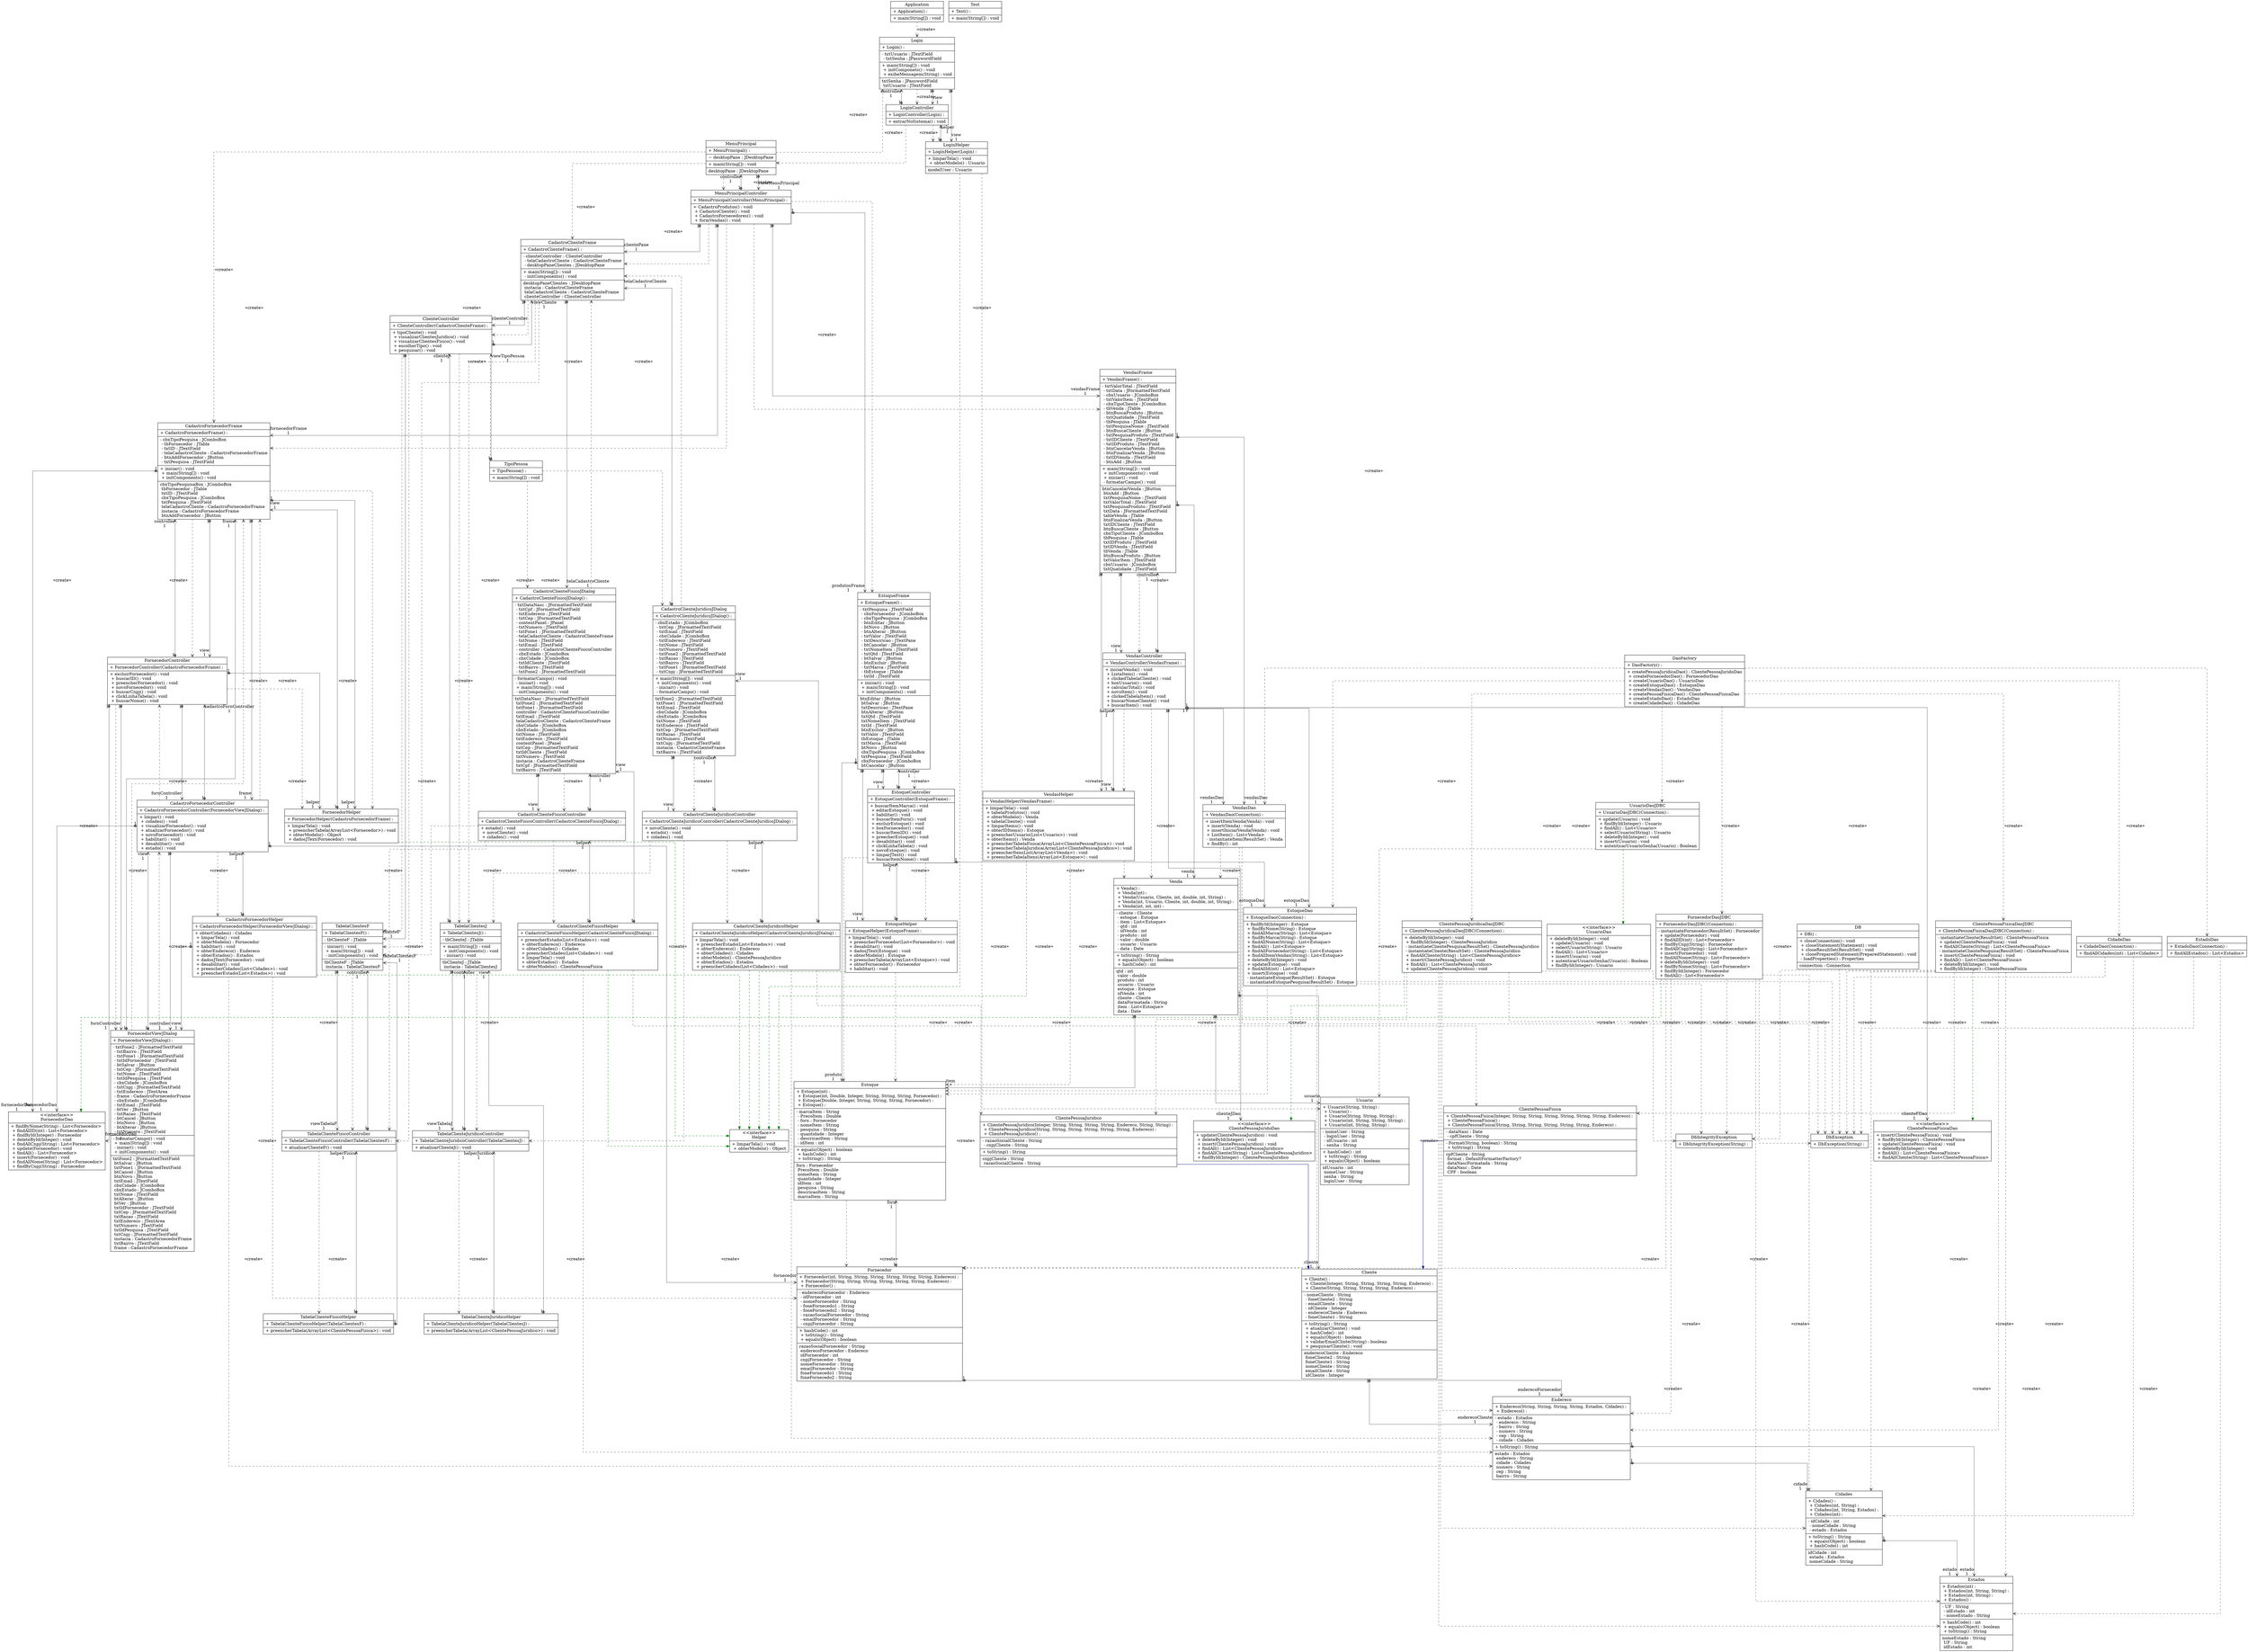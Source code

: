 digraph "src" {

splines  = ortho;
fontname = "Inconsolata";

node [colorscheme = ylgnbu4];
edge [colorscheme = dark28, dir = both];

Application                       [shape = record, label = "{ Application | + Application() : \l|+ main(String[]) : void\l }"];
CadastroClienteFisicoController   [shape = record, label = "{ CadastroClienteFisicoController | + CadastroClienteFisicoController(CadastroClienteFisicoJDialog) : \l|+ estado() : void\l + novoCliente() : void\l + cidades() : void\l }"];
CadastroClienteFisicoHelper       [shape = record, label = "{ CadastroClienteFisicoHelper | + CadastroClienteFisicoHelper(CadastroClienteFisicoJDialog) : \l|+ preencherEstado(List\<Estados\>) : void\l + obterEndereco() : Endereco\l + obterCidades() : Cidades\l + preencherCidades(List\<Cidades\>) : void\l + limparTela() : void\l + obterEstados() : Estados\l + obterModelo() : ClientePessoaFisica\l }"];
CadastroClienteFisicoJDialog      [shape = record, label = "{ CadastroClienteFisicoJDialog | + CadastroClienteFisicoJDialog() : \l|- txtDataNasc : JFormattedTextField\l - txtCpf : JFormattedTextField\l - txtEndereco : JTextField\l - txtCep : JFormattedTextField\l - contentPanel : JPanel\l - txtNumero : JTextField\l - txtFone1 : JFormattedTextField\l - telaCadastroCliente : CadastroClienteFrame\l - txtNome : JTextField\l - txtEmail : JTextField\l - controller : CadastroClienteFisicoController\l - cbxEstado : JComboBox\l - cbxCidade : JComboBox\l - txtIdCliente : JTextField\l - txtBairro : JTextField\l - txtFone2 : JFormattedTextField\l|- formatarCampo() : void\l - iniciar() : void\l + main(String[]) : void\l - initComponents() : void\l| txtDataNasc : JFormattedTextField\l  txtFone2 : JFormattedTextField\l  txtFone1 : JFormattedTextField\l  controller : CadastroClienteFisicoController\l  txtEmail : JTextField\l  telaCadastroCliente : CadastroClienteFrame\l  cbxCidade : JComboBox\l  cbxEstado : JComboBox\l  txtNome : JTextField\l  txtEndereco : JTextField\l  contentPanel : JPanel\l  txtCep : JFormattedTextField\l  txtIdCliente : JTextField\l  txtNumero : JTextField\l  instacia : CadastroClienteFrame\l  txtCpf : JFormattedTextField\l  txtBairro : JTextField\l }"];
CadastroClienteFrame              [shape = record, label = "{ CadastroClienteFrame | + CadastroClienteFrame() : \l|- clienteController : ClienteController\l - telaCadastroCliente : CadastroClienteFrame\l - desktopPaneClientes : JDesktopPane\l|+ main(String[]) : void\l - initComponents() : void\l| desktopPaneClientes : JDesktopPane\l  instacia : CadastroClienteFrame\l  telaCadastroCliente : CadastroClienteFrame\l  clienteController : ClienteController\l }"];
CadastroClienteJuridicoController [shape = record, label = "{ CadastroClienteJuridicoController | + CadastroClienteJuridicoController(CadastroClienteJuridicoJDialog) : \l|+ novoCliente() : void\l + estado() : void\l + cidades() : void\l }"];
CadastroClienteJuridicoHelper     [shape = record, label = "{ CadastroClienteJuridicoHelper | + CadastroClienteJuridicoHelper(CadastroClienteJuridicoJDialog) : \l|+ limparTela() : void\l + preencherEstado(List\<Estados\>) : void\l + obterEndereco() : Endereco\l + obterCidades() : Cidades\l + obterModelo() : ClientePessoaJuridico\l + obterEstados() : Estados\l + preencherCidades(List\<Cidades\>) : void\l }"];
CadastroClienteJuridicoJDialog    [shape = record, label = "{ CadastroClienteJuridicoJDialog | + CadastroClienteJuridicoJDialog() : \l|- cbxEstado : JComboBox\l - txtCep : JFormattedTextField\l - txtEmail : JTextField\l - cbxCidade : JComboBox\l - txtEndereco : JTextField\l - txtNome : JTextField\l - txtNumero : JTextField\l - txtFone2 : JFormattedTextField\l - txtRazao : JTextField\l - txtBairro : JTextField\l - txtFone1 : JFormattedTextField\l - txtCnpj : JFormattedTextField\l|+ main(String[]) : void\l + initComponents() : void\l - iniciar() : void\l - formatarCampo() : void\l| txtFone2 : JFormattedTextField\l  txtFone1 : JFormattedTextField\l  txtEmail : JTextField\l  cbxCidade : JComboBox\l  cbxEstado : JComboBox\l  txtNome : JTextField\l  txtEndereco : JTextField\l  txtCep : JFormattedTextField\l  txtRazao : JTextField\l  txtNumero : JTextField\l  txtCnpj : JFormattedTextField\l  instacia : CadastroClienteFrame\l  txtBairro : JTextField\l }"];
CadastroFornecedorController      [shape = record, label = "{ CadastroFornecedorController | + CadastroFornecedorController(FornecedorViewJDialog) : \l|+ limpar() : void\l + cidades() : void\l + visualizarFornecedor() : void\l + atualizarFornecedor() : void\l + novoFornecedor() : void\l + habilitar() : void\l + desabilitar() : void\l + estado() : void\l }"];
CadastroFornecedorFrame           [shape = record, label = "{ CadastroFornecedorFrame | + CadastroFornecedorFrame() : \l|- cbxTipoPesquisa : JComboBox\l - tbFornecedor : JTable\l - txtID : JTextField\l - telaCadastroCliente : CadastroFornecedorFrame\l - btnAddFornecedor : JButton\l - txtPesquisa : JTextField\l|+ iniciar() : void\l + main(String[]) : void\l + initComponents() : void\l| cbxTipoPesquisaBox : JComboBox\l  tbFornecedor : JTable\l  txtID : JTextField\l  cbxTipoPesquisa : JComboBox\l  txtPesquisa : JTextField\l  telaCadastroCliente : CadastroFornecedorFrame\l  instacia : CadastroFornecedorFrame\l  btnAddFornecedor : JButton\l }"];
CadastroFornecedorHelper          [shape = record, label = "{ CadastroFornecedorHelper | + CadastroFornecedorHelper(FornecedorViewJDialog) : \l|+ obterCidades() : Cidades\l + limparTela() : void\l + obterModelo() : Fornecedor\l + habilitar() : void\l + obterEndereco() : Endereco\l + obterEstados() : Estados\l + dadosJText(Fornecedor) : void\l + desabilitar() : void\l + preencherCidades(List\<Cidades\>) : void\l + preencherEstado(List\<Estados\>) : void\l }"];
CidadeDao                         [shape = record, label = "{ CidadeDao | + CidadeDao(Connection) : \l|+ findAllCidades(int) : List\<Cidades\>\l }"];
Cidades                           [shape = record, label = "{ Cidades | + Cidades() : \l + Cidades(int, String) : \l + Cidades(int, String, Estados) : \l + Cidades(int) : \l|- idCidade : int\l - nomeCidade : String\l - estado : Estados\l|+ toString() : String\l + equals(Object) : boolean\l + hashCode() : int\l| idCidade : int\l  estado : Estados\l  nomeCidade : String\l }"];
Cliente                           [shape = record, label = "{ Cliente | + Cliente() : \l + Cliente(Integer, String, String, String, String, Endereco) : \l + Cliente(String, String, String, String, Endereco) : \l|- nomeCliente : String\l - foneCliente2 : String\l - emailCliente : String\l - idCliente : Integer\l - enderecoCliente : Endereco\l - foneCliente1 : String\l|+ toString() : String\l + atualizarCliente() : void\l + hashCode() : int\l + equals(Object) : boolean\l + validarEmailClinte(String) : boolean\l + pesquisarCliente() : void\l| enderecoCliente : Endereco\l  foneCliente2 : String\l  foneCliente1 : String\l  nomeCliente : String\l  emailCliente : String\l  idCliente : Integer\l }"];
ClienteController                 [shape = record, label = "{ ClienteController | + ClienteController(CadastroClienteFrame) : \l|+ tipoCliente() : void\l + visualizarClientesJuridico() : void\l + visualizarClientesFisico() : void\l + escolherTipo() : void\l + pesquisar() : void\l }"];
ClientePessoaFisica               [shape = record, label = "{ ClientePessoaFisica | + ClientePessoaFisica(Integer, String, String, String, String, String, String, Endereco) : \l + ClientePessoaFisica() : \l + ClientePessoaFisica(String, String, String, String, String, String, Endereco) : \l|- dataNasc : Date\l - cpfCliente : String\l|- Format(String, boolean) : String\l + toString() : String\l| cpfCliente : String\l  format : DefaultFormatterFactory?\l  dataNascFormatada : String\l  dataNasc : Date\l  CPF : boolean\l }"];
ClientePessoaFisicaDao            [shape = record, label = "{ \<\<interface\>\>\nClientePessoaFisicaDao | + insert(ClientePessoaFisica) : void\l + findById(Integer) : ClientePessoaFisica\l + update(ClientePessoaFisica) : void\l + deleteById(Integer) : void\l + findAll() : List\<ClientePessoaFisica\>\l + findAllCliente(String) : List\<ClientePessoaFisica\>\l }"];
ClientePessoaFisicaDaoJDBC        [shape = record, label = "{ ClientePessoaFisicaDaoJDBC | + ClientePessoaFisicaDaoJDBC(Connection) : \l|- instantiateCliente(ResultSet) : ClientePessoaFisica\l + update(ClientePessoaFisica) : void\l + findAllCliente(String) : List\<ClientePessoaFisica\>\l - instantiateClientePesquisa(ResultSet) : ClientePessoaFisica\l + insert(ClientePessoaFisica) : void\l + findAll() : List\<ClientePessoaFisica\>\l + deleteById(Integer) : void\l + findById(Integer) : ClientePessoaFisica\l }"];
ClientePessoaJuridicaDaoJDBC      [shape = record, label = "{ ClientePessoaJuridicaDaoJDBC | + ClientePessoaJuridicaDaoJDBC(Connection) : \l|+ deleteById(Integer) : void\l + findById(Integer) : ClientePessoaJuridico\l - instantiateClientePesquisa(ResultSet) : ClientePessoaJuridico\l - instantiateCliente(ResultSet) : ClientePessoaJuridico\l + findAllCliente(String) : List\<ClientePessoaJuridico\>\l + insert(ClientePessoaJuridico) : void\l + findAll() : List\<ClientePessoaJuridico\>\l + update(ClientePessoaJuridico) : void\l }"];
ClientePessoaJuridico             [shape = record, label = "{ ClientePessoaJuridico | + ClientePessoaJuridico(Integer, String, String, String, String, Endereco, String, String) : \l + ClientePessoaJuridico(String, String, String, String, String, String, Endereco) : \l + ClientePessoaJuridico() : \l|- razaoSocialCliente : String\l - cnpjCliente : String\l|+ toString() : String\l| cnpjCliente : String\l  razaoSocialCliente : String\l }"];
ClientePessoaJuridoDao            [shape = record, label = "{ \<\<interface\>\>\nClientePessoaJuridoDao | + update(ClientePessoaJuridico) : void\l + deleteById(Integer) : void\l + insert(ClientePessoaJuridico) : void\l + findAll() : List\<ClientePessoaJuridico\>\l + findAllCliente(String) : List\<ClientePessoaJuridico\>\l + findById(Integer) : ClientePessoaJuridico\l }"];
DB                                [shape = record, label = "{ DB | + DB() : \l|+ closeConnection() : void\l + closeStatement(Statement) : void\l + closeResultSet(ResultSet) : void\l + closePreparedStatement(PreparedStatement) : void\l - loadProperties() : Properties\l| connection : Connection\l }"];
DaoFactory                        [shape = record, label = "{ DaoFactory | + DaoFactory() : \l|+ createPessoaJuridicaDao() : ClientePessoaJuridoDao\l + createFornecedorDao() : FornecedorDao\l + createUsuarioDao() : UsuarioDao\l + createEstoqueDao() : EstoqueDao\l + createVendasDao() : VendasDao\l + createPessoaFisicaDao() : ClientePessoaFisicaDao\l + createEstadoDao() : EstadoDao\l + createCidadeDao() : CidadeDao\l }"];
DbException                       [shape = record, label = "{ DbException | + DbException(String) : \l }"];
DbIntegrityException              [shape = record, label = "{ DbIntegrityException | + DbIntegrityException(String) : \l }"];
Endereco                          [shape = record, label = "{ Endereco | + Endereco(String, String, String, String, Estados, Cidades) : \l + Endereco() : \l|- estado : Estados\l - endereco : String\l - bairro : String\l - numero : String\l - cep : String\l - cidade : Cidades\l|+ toString() : String\l| estado : Estados\l  endereco : String\l  cidade : Cidades\l  numero : String\l  cep : String\l  bairro : String\l }"];
EstadoDao                         [shape = record, label = "{ EstadoDao | + EstadoDao(Connection) : \l|+ findAllEstados() : List\<Estados\>\l }"];
Estados                           [shape = record, label = "{ Estados | + Estados(int) : \l + Estados(int, String, String) : \l + Estados(int, String) : \l + Estados() : \l|- UF : String\l - idEstado : int\l - nomeEstado : String\l|+ hashCode() : int\l + equals(Object) : boolean\l + toString() : String\l| nomeEstado : String\l  UF : String\l  idEstado : int\l }"];
Estoque                           [shape = record, label = "{ Estoque | + Estoque(int) : \l + Estoque(int, Double, Integer, String, String, String, Fornecedor) : \l + Estoque(Double, Integer, String, String, String, Fornecedor) : \l + Estoque() : \l|- marcaItem : String\l - PrecoItem : Double\l - forn : Fornecedor\l - nomeItem : String\l - pesquisa : String\l - quantidade : Integer\l - descricaoItem : String\l - idItem : int\l|+ equals(Object) : boolean\l + hashCode() : int\l + toString() : String\l| forn : Fornecedor\l  PrecoItem : Double\l  nomeItem : String\l  quantidade : Integer\l  idItem : int\l  pesquisa : String\l  descricaoItem : String\l  marcaItem : String\l }"];
EstoqueController                 [shape = record, label = "{ EstoqueController | + EstoqueController(EstoqueFrame) : \l|+ buscarItemMarca() : void\l + editarEstoque() : void\l + habilitar() : void\l + buscarItemForn() : void\l + excluirEstoque() : void\l + boxFornecedor() : void\l + buscarItemID() : void\l + preecherEstoque() : void\l + desabilitar() : void\l + clickLinhaTabela() : void\l + novoEstoque() : void\l + limparJText() : void\l + buscarItemNome() : void\l }"];
EstoqueDao                        [shape = record, label = "{ EstoqueDao | + EstoqueDao(Connection) : \l|+ findById(Integer) : Estoque\l + findByNome(String) : Estoque\l + findAllMarca(String) : List\<Estoque\>\l + findByMarca(String) : Estoque\l + findAllNome(String) : List\<Estoque\>\l + findAll() : List\<Estoque\>\l + findAllFornecedor(String) : List\<Estoque\>\l + findAllItemVendas(String) : List\<Estoque\>\l + deleteById(Integer) : void\l + update(Estoque) : void\l + findAllId(int) : List\<Estoque\>\l + insert(Estoque) : void\l - instantiateEstoque(ResultSet) : Estoque\l - instantiateEstoquePesquisa(ResultSet) : Estoque\l }"];
EstoqueFrame                      [shape = record, label = "{ EstoqueFrame | + EstoqueFrame() : \l|- txtPesquisa : JTextField\l - cbxFornecedor : JComboBox\l - cbxTipoPesquisa : JComboBox\l - btnEditar : JButton\l - btNovo : JButton\l - btnAlterar : JButton\l - txtValor : JTextField\l - txtDescricao : JTextPane\l - btCancelar : JButton\l - txtNomeItem : JTextField\l - txtQtd : JTextField\l - btSalvar : JButton\l - btnExcluir : JButton\l - txtMarca : JTextField\l - tbEstoque : JTable\l - txtId : JTextField\l|+ iniciar() : void\l + main(String[]) : void\l + initComponents() : void\l| btnEditar : JButton\l  btSalvar : JButton\l  txtDescricao : JTextPane\l  btnAlterar : JButton\l  txtQtd : JTextField\l  txtNomeItem : JTextField\l  txtId : JTextField\l  btnExcluir : JButton\l  txtValor : JTextField\l  tbEstoque : JTable\l  txtMarca : JTextField\l  btNovo : JButton\l  cbxTipoPesquisa : JComboBox\l  txtPesquisa : JTextField\l  cbxFornecedor : JComboBox\l  btCancelar : JButton\l }"];
EstoqueHelper                     [shape = record, label = "{ EstoqueHelper | + EstoqueHelper(EstoqueFrame) : \l|+ limparTela() : void\l + preencherFornecedor(List\<Fornecedor\>) : void\l + desabilitar() : void\l + dadosJText(Estoque) : void\l + obterModelo() : Estoque\l + preencherTabela(ArrayList\<Estoque\>) : void\l + obterFornecedor() : Fornecedor\l + habilitar() : void\l }"];
Fornecedor                        [shape = record, label = "{ Fornecedor | + Fornecedor(int, String, String, String, String, String, String, Endereco) : \l + Fornecedor(String, String, String, String, String, String, Endereco) : \l + Fornecedor() : \l|- enderecoFornecedor : Endereco\l - idFornecedor : int\l - nomeFornecedor : String\l - foneFornecedo1 : String\l - foneFornecedo2 : String\l - razaoSocialFornecedor : String\l - emailFornecedor : String\l - cnpjFornecedor : String\l|+ hashCode() : int\l + toString() : String\l + equals(Object) : boolean\l| razaoSocialFornecedor : String\l  enderecoFornecedor : Endereco\l  idFornecedor : int\l  cnpjFornecedor : String\l  nomeFornecedor : String\l  emailFornecedor : String\l  foneFornecedo1 : String\l  foneFornecedo2 : String\l }"];
FornecedorController              [shape = record, label = "{ FornecedorController | + FornecedorController(CadastroFornecedorFrame) : \l|+ excluirFornecedor() : void\l + buscarID() : void\l + preencherFornecedor() : void\l + novoFornecedor() : void\l + buscarCnpj() : void\l + clickLinhaTabela() : void\l + buscarNome() : void\l }"];
FornecedorDao                     [shape = record, label = "{ \<\<interface\>\>\nFornecedorDao | + findByNome(String) : List\<Fornecedor\>\l + findAllID(int) : List\<Fornecedor\>\l + findById(Integer) : Fornecedor\l + deleteById(Integer) : void\l + findAllCnpj(String) : List\<Fornecedor\>\l + update(Fornecedor) : void\l + findAll() : List\<Fornecedor\>\l + insert(Fornecedor) : void\l + findAllNome(String) : List\<Fornecedor\>\l + findByCnpj(String) : Fornecedor\l }"];
FornecedorDaoJDBC                 [shape = record, label = "{ FornecedorDaoJDBC | + FornecedorDaoJDBC(Connection) : \l|- instantiateFornecedor(ResultSet) : Fornecedor\l + update(Fornecedor) : void\l + findAllID(int) : List\<Fornecedor\>\l + findByCnpj(String) : Fornecedor\l + findAllCnpj(String) : List\<Fornecedor\>\l + insert(Fornecedor) : void\l + findAllNome(String) : List\<Fornecedor\>\l + deleteById(Integer) : void\l + findByNome(String) : List\<Fornecedor\>\l + findById(Integer) : Fornecedor\l + findAll() : List\<Fornecedor\>\l }"];
FornecedorHelper                  [shape = record, label = "{ FornecedorHelper | + FornecedorHelper(CadastroFornecedorFrame) : \l|+ limparTela() : void\l + preencherTabela(ArrayList\<Fornecedor\>) : void\l + obterModelo() : Object\l + dadosJText(Fornecedor) : void\l }"];
FornecedorViewJDialog             [shape = record, label = "{ FornecedorViewJDialog | + FornecedorViewJDialog() : \l|- txtFone2 : JFormattedTextField\l - txtBairro : JTextField\l - txtFone1 : JFormattedTextField\l - txtIdFornecedor : JTextField\l - btSalvar : JButton\l - txtCep : JFormattedTextField\l - txtNome : JTextField\l - txtIdPesquisa : JTextField\l - cbxCidade : JComboBox\l - txtCnpj : JFormattedTextField\l - txtEndereco : JTextArea\l - frame : CadastroFornecedorFrame\l - cbxEstado : JComboBox\l - txtEmail : JTextField\l - btVer : JButton\l - txtRazao : JTextField\l - btCancel : JButton\l - btnNovo : JButton\l - btAlterar : JButton\l - txtNumero : JTextField\l|- formatarCampo() : void\l + main(String[]) : void\l - iniciar() : void\l + initComponents() : void\l| txtFone2 : JFormattedTextField\l  btSalvar : JButton\l  txtFone1 : JFormattedTextField\l  btCancel : JButton\l  btnNovo : JButton\l  txtEmail : JTextField\l  cbxCidade : JComboBox\l  cbxEstado : JComboBox\l  txtNome : JTextField\l  btAlterar : JButton\l  btVer : JButton\l  txtIdFornecedor : JTextField\l  txtCep : JFormattedTextField\l  txtRazao : JTextField\l  txtEndereco : JTextArea\l  txtNumero : JTextField\l  txtIdPesquisa : JTextField\l  txtCnpj : JFormattedTextField\l  instacia : CadastroFornecedorFrame\l  txtBairro : JTextField\l  frame : CadastroFornecedorFrame\l }"];
Helper                            [shape = record, label = "{ \<\<interface\>\>\nHelper | + limparTela() : void\l + obterModelo() : Object\l }"];
Login                             [shape = record, label = "{ Login | + Login() : \l|- txtUsuario : JTextField\l - txtSenha : JPasswordField\l|+ main(String[]) : void\l + initComponets() : void\l + exibeMensagem(String) : void\l| txtSenha : JPasswordField\l  txtUsuario : JTextField\l }"];
LoginController                   [shape = record, label = "{ LoginController | + LoginController(Login) : \l|+ entrarNoSistema() : void\l }"];
LoginHelper                       [shape = record, label = "{ LoginHelper | + LoginHelper(Login) : \l|+ limparTela() : void\l + obterModelo() : Usuario\l| modelUser : Usuario\l }"];
MenuPrincipal                     [shape = record, label = "{ MenuPrincipal | + MenuPrincipal() : \l|~ desktopPane : JDesktopPane\l|+ main(String[]) : void\l| desktopPane : JDesktopPane\l }"];
MenuPrincipalController           [shape = record, label = "{ MenuPrincipalController | + MenuPrincipalController(MenuPrincipal) : \l|+ CadastroProdutos() : void\l + CadastroCliente() : void\l + CadastroFornecedores() : void\l + formVendas() : void\l }"];
TabelaClienteFisicoController     [shape = record, label = "{ TabelaClienteFisicoController | + TabelaClienteFisicoController(TabelaClientesF) : \l|+ atualizarClienteF() : void\l }"];
TabelaClienteFisicoHelper         [shape = record, label = "{ TabelaClienteFisicoHelper | + TabelaClienteFisicoHelper(TabelaClientesF) : \l|+ preencherTabela(ArrayList\<ClientePessoaFisica\>) : void\l }"];
TabelaClienteJuridicoController   [shape = record, label = "{ TabelaClienteJuridicoController | + TabelaClienteJuridicoController(TabelaClientesJ) : \l|+ atualizarClienteJ() : void\l }"];
TabelaClienteJuridicoHelper       [shape = record, label = "{ TabelaClienteJuridicoHelper | + TabelaClienteJuridicoHelper(TabelaClientesJ) : \l|+ preencherTabela(ArrayList\<ClientePessoaJuridico\>) : void\l }"];
TabelaClientesF                   [shape = record, label = "{ TabelaClientesF | + TabelaClientesF() : \l|- tbClienteF : JTable\l|- iniciar() : void\l + main(String[]) : void\l - initComponents() : void\l| tbClienteF : JTable\l  instacia : TabelaClientesF\l }"];
TabelaClientesJ                   [shape = record, label = "{ TabelaClientesJ | + TabelaClientesJ() : \l|- tbClienteJ : JTable\l|+ main(String[]) : void\l + initComponents() : void\l - iniciar() : void\l| tbClienteJ : JTable\l  instacia : TabelaClientesJ\l }"];
Test                              [shape = record, label = "{ Test | + Test() : \l|+ main(String[]) : void\l }"];
TipoPessoa                        [shape = record, label = "{ TipoPessoa | + TipoPessoa() : \l|+ main(String[]) : void\l }"];
Usuario                           [shape = record, label = "{ Usuario | + Usuario(String, String) : \l + Usuario() : \l + Usuario(String, String, String) : \l + Usuario(int, String, String, String) : \l + Usuario(int, String, String) : \l|- nomeUser : String\l - loginUser : String\l - idUsuario : int\l - senha : String\l|+ hashCode() : int\l + toString() : String\l + equals(Object) : boolean\l| idUsuario : int\l  nomeUser : String\l  senha : String\l  loginUser : String\l }"];
UsuarioDao                        [shape = record, label = "{ \<\<interface\>\>\nUsuarioDao | + deleteById(Integer) : void\l + update(Usuario) : void\l + selectUsuario(String) : Usuario\l + findAll() : List\<Usuario\>\l + insert(Usuario) : void\l + autenticarUsuarioSenha(Usuario) : Boolean\l + findById(Integer) : Usuario\l }"];
UsuarioDaoJDBC                    [shape = record, label = "{ UsuarioDaoJDBC | + UsuarioDaoJDBC(Connection) : \l|+ update(Usuario) : void\l + findById(Integer) : Usuario\l + findAll() : List\<Usuario\>\l + selectUsuario(String) : Usuario\l + deleteById(Integer) : void\l + insert(Usuario) : void\l + autenticarUsuarioSenha(Usuario) : Boolean\l }"];
Venda                             [shape = record, label = "{ Venda | + Venda() : \l + Venda(int) : \l + Venda(Usuario, Cliente, int, double, int, String) : \l + Venda(int, Usuario, Cliente, int, double, int, String) : \l + Venda(int, int, int) : \l|- cliente : Cliente\l - estoque : Estoque\l - item : List\<Estoque\>\l - qtd : int\l - idVenda : int\l - produto : int\l - valor : double\l - usuario : Usuario\l - data : Date\l|+ toString() : String\l + equals(Object) : boolean\l + hashCode() : int\l| qtd : int\l  valor : double\l  produto : int\l  usuario : Usuario\l  estoque : Estoque\l  idVenda : int\l  cliente : Cliente\l  dataFormatada : String\l  item : List\<Estoque\>\l  data : Date\l }"];
VendasController                  [shape = record, label = "{ VendasController | + VendasController(VendasFrame) : \l|+ iniciarVenda() : void\l + ListaItem() : void\l + clickedTabelaCliente() : void\l + boxUsuario() : void\l + calcularTotal() : void\l + novoItem() : void\l + clickedTabelaItem() : void\l + buscarNomeCliente() : void\l + buscarItem() : void\l }"];
VendasDao                         [shape = record, label = "{ VendasDao | + VendasDao(Connection) : \l|+ insertItemVenda(Venda) : void\l + insert(Venda) : void\l + insertIniciarVenda(Venda) : void\l + ListItem() : List\<Venda\>\l - instantiateItem(ResultSet) : Venda\l + findBy() : int\l }"];
VendasFrame                       [shape = record, label = "{ VendasFrame | + VendasFrame() : \l|- txtValorTotal : JTextField\l - txtData : JFormattedTextField\l - cbxUsuario : JComboBox\l - txtValorItem : JTextField\l - cbxTipoCliente : JComboBox\l - tbVenda : JTable\l - btnBuscaProduto : JButton\l - txtQuatidade : JTextField\l - tbPesquisa : JTable\l - txtPesquisaNome : JTextField\l - btnBuscaCliente : JButton\l - txtPesquisaProduto : JTextField\l - txtIDCliente : JTextField\l - txtIDProduto : JTextField\l - btnCancelarVenda : JButton\l - btnFinalizarVenda : JButton\l - txtIDVenda : JTextField\l - btnAdd : JButton\l|+ main(String[]) : void\l + initComponents() : void\l + iniciar() : void\l - formatarCampo() : void\l| btnCancelarVenda : JButton\l  btnAdd : JButton\l  txtPesquisaNome : JTextField\l  txtValorTotal : JTextField\l  txtPesquisaProduto : JTextField\l  txtData : JFormattedTextField\l  tableVenda : JTable\l  btnFinalizarVenda : JButton\l  txtIDCliente : JTextField\l  btnBuscaCliente : JButton\l  cbxTipoCliente : JComboBox\l  tbPesquisa : JTable\l  txtIDProduto : JTextField\l  txtIDVenda : JTextField\l  tbVenda : JTable\l  btnBuscaProduto : JButton\l  txtValorItem : JTextField\l  cbxUsuario : JComboBox\l  txtQuatidade : JTextField\l }"];
VendasHelper                      [shape = record, label = "{ VendasHelper | + VendasHelper(VendasFrame) : \l|+ limparTela() : void\l + tabelaProdutos() : void\l + obterModelo() : Venda\l + tabelaCliente() : void\l + limparItems() : void\l + obterIDItems() : Estoque\l + preencherUsuario(List\<Usuario\>) : void\l + obterItems() : Venda\l + preencherTabelaFisica(ArrayList\<ClientePessoaFisica\>) : void\l + preencherTabelaJuridica(ArrayList\<ClientePessoaJuridico\>) : void\l + preencherItensList(ArrayList\<Venda\>) : void\l + preencherTabelaItens(ArrayList\<Estoque\>) : void\l }"];

Application                       -> Login                             [color = "#595959", style = dashed, arrowtail = none    , arrowhead = vee     , taillabel = "", label = "«create»", headlabel = ""];
CadastroClienteFisicoController   -> CadastroClienteFisicoHelper       [color = "#595959", style = dashed, arrowtail = none    , arrowhead = vee     , taillabel = "", label = "«create»", headlabel = ""];
CadastroClienteFisicoController   -> CadastroClienteFisicoHelper       [color = "#595959", style = solid , arrowtail = diamond , arrowhead = vee     , taillabel = "1", label = "", headlabel = "helper\n1"];
CadastroClienteFisicoController   -> CadastroClienteFisicoJDialog      [color = "#595959", style = solid , arrowtail = diamond , arrowhead = vee     , taillabel = "1", label = "", headlabel = "view\n1"];
CadastroClienteFisicoController   -> TabelaClienteFisicoController     [color = "#595959", style = dashed, arrowtail = none    , arrowhead = vee     , taillabel = "", label = "«create»", headlabel = ""];
CadastroClienteFisicoController   -> TabelaClientesF                   [color = "#595959", style = dashed, arrowtail = none    , arrowhead = vee     , taillabel = "", label = "«create»", headlabel = ""];
CadastroClienteFisicoHelper       -> CadastroClienteFisicoJDialog      [color = "#595959", style = solid , arrowtail = diamond , arrowhead = vee     , taillabel = "1", label = "", headlabel = "view\n1"];
CadastroClienteFisicoHelper       -> ClientePessoaFisica               [color = "#595959", style = dashed, arrowtail = none    , arrowhead = vee     , taillabel = "", label = "«create»", headlabel = ""];
CadastroClienteFisicoHelper       -> Endereco                          [color = "#595959", style = dashed, arrowtail = none    , arrowhead = vee     , taillabel = "", label = "«create»", headlabel = ""];
CadastroClienteFisicoHelper       -> Helper                            [color = "#008200", style = dashed, arrowtail = none    , arrowhead = normal  , taillabel = "", label = "", headlabel = ""];
CadastroClienteFisicoJDialog      -> CadastroClienteFisicoController   [color = "#595959", style = dashed, arrowtail = none    , arrowhead = vee     , taillabel = "", label = "«create»", headlabel = ""];
CadastroClienteFisicoJDialog      -> CadastroClienteFisicoController   [color = "#595959", style = solid , arrowtail = diamond , arrowhead = vee     , taillabel = "1", label = "", headlabel = "controller\n1"];
CadastroClienteFisicoJDialog      -> CadastroClienteFrame              [color = "#595959", style = solid , arrowtail = diamond , arrowhead = vee     , taillabel = "1", label = "", headlabel = "telaCadastroCliente\n1"];
CadastroClienteFisicoJDialog      -> CadastroClienteFrame              [color = "#595959", style = dashed, arrowtail = none    , arrowhead = vee     , taillabel = "", label = "«create»", headlabel = ""];
CadastroClienteFrame              -> ClienteController                 [color = "#595959", style = solid , arrowtail = diamond , arrowhead = vee     , taillabel = "1", label = "", headlabel = "clienteController\n1"];
CadastroClienteFrame              -> ClienteController                 [color = "#595959", style = dashed, arrowtail = none    , arrowhead = vee     , taillabel = "", label = "«create»", headlabel = ""];
CadastroClienteFrame              -> TabelaClientesF                   [color = "#595959", style = dashed, arrowtail = none    , arrowhead = vee     , taillabel = "", label = "«create»", headlabel = ""];
CadastroClienteFrame              -> TabelaClientesJ                   [color = "#595959", style = dashed, arrowtail = none    , arrowhead = vee     , taillabel = "", label = "«create»", headlabel = ""];
CadastroClienteJuridicoController -> CadastroClienteJuridicoHelper     [color = "#595959", style = dashed, arrowtail = none    , arrowhead = vee     , taillabel = "", label = "«create»", headlabel = ""];
CadastroClienteJuridicoController -> CadastroClienteJuridicoHelper     [color = "#595959", style = solid , arrowtail = diamond , arrowhead = vee     , taillabel = "1", label = "", headlabel = "helper\n1"];
CadastroClienteJuridicoController -> CadastroClienteJuridicoJDialog    [color = "#595959", style = solid , arrowtail = diamond , arrowhead = vee     , taillabel = "1", label = "", headlabel = "view\n1"];
CadastroClienteJuridicoController -> TabelaClienteJuridicoController   [color = "#595959", style = dashed, arrowtail = none    , arrowhead = vee     , taillabel = "", label = "«create»", headlabel = ""];
CadastroClienteJuridicoController -> TabelaClientesJ                   [color = "#595959", style = dashed, arrowtail = none    , arrowhead = vee     , taillabel = "", label = "«create»", headlabel = ""];
CadastroClienteJuridicoHelper     -> CadastroClienteJuridicoJDialog    [color = "#595959", style = solid , arrowtail = diamond , arrowhead = vee     , taillabel = "1", label = "", headlabel = "view\n1"];
CadastroClienteJuridicoHelper     -> ClientePessoaJuridico             [color = "#595959", style = dashed, arrowtail = none    , arrowhead = vee     , taillabel = "", label = "«create»", headlabel = ""];
CadastroClienteJuridicoHelper     -> Endereco                          [color = "#595959", style = dashed, arrowtail = none    , arrowhead = vee     , taillabel = "", label = "«create»", headlabel = ""];
CadastroClienteJuridicoHelper     -> Helper                            [color = "#008200", style = dashed, arrowtail = none    , arrowhead = normal  , taillabel = "", label = "", headlabel = ""];
CadastroClienteJuridicoJDialog    -> CadastroClienteFrame              [color = "#595959", style = dashed, arrowtail = none    , arrowhead = vee     , taillabel = "", label = "«create»", headlabel = ""];
CadastroClienteJuridicoJDialog    -> CadastroClienteFrame              [color = "#595959", style = solid , arrowtail = diamond , arrowhead = vee     , taillabel = "1", label = "", headlabel = "telaCadastroCliente\n1"];
CadastroClienteJuridicoJDialog    -> CadastroClienteJuridicoController [color = "#595959", style = dashed, arrowtail = none    , arrowhead = vee     , taillabel = "", label = "«create»", headlabel = ""];
CadastroClienteJuridicoJDialog    -> CadastroClienteJuridicoController [color = "#595959", style = solid , arrowtail = diamond , arrowhead = vee     , taillabel = "1", label = "", headlabel = "controller\n1"];
CadastroFornecedorController      -> CadastroFornecedorFrame           [color = "#595959", style = solid , arrowtail = diamond , arrowhead = vee     , taillabel = "1", label = "", headlabel = "frame\n1"];
CadastroFornecedorController      -> CadastroFornecedorFrame           [color = "#595959", style = dashed, arrowtail = none    , arrowhead = vee     , taillabel = "", label = "«create»", headlabel = ""];
CadastroFornecedorController      -> CadastroFornecedorHelper          [color = "#595959", style = dashed, arrowtail = none    , arrowhead = vee     , taillabel = "", label = "«create»", headlabel = ""];
CadastroFornecedorController      -> CadastroFornecedorHelper          [color = "#595959", style = solid , arrowtail = diamond , arrowhead = vee     , taillabel = "1", label = "", headlabel = "helper\n1"];
CadastroFornecedorController      -> Fornecedor                        [color = "#595959", style = solid , arrowtail = diamond , arrowhead = vee     , taillabel = "1", label = "", headlabel = "fornecedor\n1"];
CadastroFornecedorController      -> FornecedorController              [color = "#595959", style = dashed, arrowtail = none    , arrowhead = vee     , taillabel = "", label = "«create»", headlabel = ""];
CadastroFornecedorController      -> FornecedorController              [color = "#595959", style = solid , arrowtail = diamond , arrowhead = vee     , taillabel = "1", label = "", headlabel = "fornController\n1"];
CadastroFornecedorController      -> FornecedorDao                     [color = "#595959", style = solid , arrowtail = diamond , arrowhead = vee     , taillabel = "1", label = "", headlabel = "fornecedorDao\n1"];
CadastroFornecedorController      -> FornecedorViewJDialog             [color = "#595959", style = solid , arrowtail = diamond , arrowhead = vee     , taillabel = "1", label = "", headlabel = "view\n1"];
CadastroFornecedorFrame           -> FornecedorController              [color = "#595959", style = solid , arrowtail = diamond , arrowhead = vee     , taillabel = "1", label = "", headlabel = "controller\n1"];
CadastroFornecedorFrame           -> FornecedorController              [color = "#595959", style = dashed, arrowtail = none    , arrowhead = vee     , taillabel = "", label = "«create»", headlabel = ""];
CadastroFornecedorFrame           -> FornecedorDao                     [color = "#595959", style = solid , arrowtail = diamond , arrowhead = vee     , taillabel = "1", label = "", headlabel = "fornecedorDao\n1"];
CadastroFornecedorFrame           -> FornecedorHelper                  [color = "#595959", style = dashed, arrowtail = none    , arrowhead = vee     , taillabel = "", label = "«create»", headlabel = ""];
CadastroFornecedorFrame           -> FornecedorHelper                  [color = "#595959", style = solid , arrowtail = diamond , arrowhead = vee     , taillabel = "1", label = "", headlabel = "helper\n1"];
CadastroFornecedorHelper          -> Endereco                          [color = "#595959", style = dashed, arrowtail = none    , arrowhead = vee     , taillabel = "", label = "«create»", headlabel = ""];
CadastroFornecedorHelper          -> Fornecedor                        [color = "#595959", style = dashed, arrowtail = none    , arrowhead = vee     , taillabel = "", label = "«create»", headlabel = ""];
CadastroFornecedorHelper          -> FornecedorViewJDialog             [color = "#595959", style = solid , arrowtail = diamond , arrowhead = vee     , taillabel = "1", label = "", headlabel = "view\n1"];
CadastroFornecedorHelper          -> Helper                            [color = "#008200", style = dashed, arrowtail = none    , arrowhead = normal  , taillabel = "", label = "", headlabel = ""];
CidadeDao                         -> Cidades                           [color = "#595959", style = dashed, arrowtail = none    , arrowhead = vee     , taillabel = "", label = "«create»", headlabel = ""];
CidadeDao                         -> DbException                       [color = "#595959", style = dashed, arrowtail = none    , arrowhead = vee     , taillabel = "", label = "«create»", headlabel = ""];
Cidades                           -> Estados                           [color = "#595959", style = solid , arrowtail = diamond , arrowhead = vee     , taillabel = "1", label = "", headlabel = "estado\n1"];
Cliente                           -> Endereco                          [color = "#595959", style = solid , arrowtail = diamond , arrowhead = vee     , taillabel = "1", label = "", headlabel = "enderecoCliente\n1"];
ClienteController                 -> CadastroClienteFrame              [color = "#595959", style = solid , arrowtail = diamond , arrowhead = vee     , taillabel = "1", label = "", headlabel = "viewCliente\n1"];
ClienteController                 -> TabelaClienteFisicoController     [color = "#595959", style = dashed, arrowtail = none    , arrowhead = vee     , taillabel = "", label = "«create»", headlabel = ""];
ClienteController                 -> TabelaClientesF                   [color = "#595959", style = dashed, arrowtail = none    , arrowhead = vee     , taillabel = "", label = "«create»", headlabel = ""];
ClienteController                 -> TabelaClientesF                   [color = "#595959", style = solid , arrowtail = diamond , arrowhead = vee     , taillabel = "1", label = "", headlabel = "clienteF\n1"];
ClienteController                 -> TabelaClientesJ                   [color = "#595959", style = solid , arrowtail = diamond , arrowhead = vee     , taillabel = "1", label = "", headlabel = "clienteJ\n1"];
ClienteController                 -> TabelaClientesJ                   [color = "#595959", style = dashed, arrowtail = none    , arrowhead = vee     , taillabel = "", label = "«create»", headlabel = ""];
ClienteController                 -> TipoPessoa                        [color = "#595959", style = dashed, arrowtail = none    , arrowhead = vee     , taillabel = "", label = "«create»", headlabel = ""];
ClienteController                 -> TipoPessoa                        [color = "#595959", style = solid , arrowtail = diamond , arrowhead = vee     , taillabel = "1", label = "", headlabel = "viewTipoPessoa\n1"];
ClientePessoaFisica               -> Cliente                           [color = "#000082", style = solid , arrowtail = none    , arrowhead = normal  , taillabel = "", label = "", headlabel = ""];
ClientePessoaFisicaDaoJDBC        -> Cidades                           [color = "#595959", style = dashed, arrowtail = none    , arrowhead = vee     , taillabel = "", label = "«create»", headlabel = ""];
ClientePessoaFisicaDaoJDBC        -> ClientePessoaFisica               [color = "#595959", style = dashed, arrowtail = none    , arrowhead = vee     , taillabel = "", label = "«create»", headlabel = ""];
ClientePessoaFisicaDaoJDBC        -> ClientePessoaFisicaDao            [color = "#008200", style = dashed, arrowtail = none    , arrowhead = normal  , taillabel = "", label = "", headlabel = ""];
ClientePessoaFisicaDaoJDBC        -> DbException                       [color = "#595959", style = dashed, arrowtail = none    , arrowhead = vee     , taillabel = "", label = "«create»", headlabel = ""];
ClientePessoaFisicaDaoJDBC        -> DbIntegrityException              [color = "#595959", style = dashed, arrowtail = none    , arrowhead = vee     , taillabel = "", label = "«create»", headlabel = ""];
ClientePessoaFisicaDaoJDBC        -> Endereco                          [color = "#595959", style = dashed, arrowtail = none    , arrowhead = vee     , taillabel = "", label = "«create»", headlabel = ""];
ClientePessoaFisicaDaoJDBC        -> Estados                           [color = "#595959", style = dashed, arrowtail = none    , arrowhead = vee     , taillabel = "", label = "«create»", headlabel = ""];
ClientePessoaJuridicaDaoJDBC      -> Cidades                           [color = "#595959", style = dashed, arrowtail = none    , arrowhead = vee     , taillabel = "", label = "«create»", headlabel = ""];
ClientePessoaJuridicaDaoJDBC      -> ClientePessoaJuridico             [color = "#595959", style = dashed, arrowtail = none    , arrowhead = vee     , taillabel = "", label = "«create»", headlabel = ""];
ClientePessoaJuridicaDaoJDBC      -> ClientePessoaJuridoDao            [color = "#008200", style = dashed, arrowtail = none    , arrowhead = normal  , taillabel = "", label = "", headlabel = ""];
ClientePessoaJuridicaDaoJDBC      -> DbException                       [color = "#595959", style = dashed, arrowtail = none    , arrowhead = vee     , taillabel = "", label = "«create»", headlabel = ""];
ClientePessoaJuridicaDaoJDBC      -> DbIntegrityException              [color = "#595959", style = dashed, arrowtail = none    , arrowhead = vee     , taillabel = "", label = "«create»", headlabel = ""];
ClientePessoaJuridicaDaoJDBC      -> Endereco                          [color = "#595959", style = dashed, arrowtail = none    , arrowhead = vee     , taillabel = "", label = "«create»", headlabel = ""];
ClientePessoaJuridicaDaoJDBC      -> Estados                           [color = "#595959", style = dashed, arrowtail = none    , arrowhead = vee     , taillabel = "", label = "«create»", headlabel = ""];
ClientePessoaJuridico             -> Cliente                           [color = "#000082", style = solid , arrowtail = none    , arrowhead = normal  , taillabel = "", label = "", headlabel = ""];
DB                                -> DbException                       [color = "#595959", style = dashed, arrowtail = none    , arrowhead = vee     , taillabel = "", label = "«create»", headlabel = ""];
DaoFactory                        -> CidadeDao                         [color = "#595959", style = dashed, arrowtail = none    , arrowhead = vee     , taillabel = "", label = "«create»", headlabel = ""];
DaoFactory                        -> ClientePessoaFisicaDaoJDBC        [color = "#595959", style = dashed, arrowtail = none    , arrowhead = vee     , taillabel = "", label = "«create»", headlabel = ""];
DaoFactory                        -> ClientePessoaJuridicaDaoJDBC      [color = "#595959", style = dashed, arrowtail = none    , arrowhead = vee     , taillabel = "", label = "«create»", headlabel = ""];
DaoFactory                        -> EstadoDao                         [color = "#595959", style = dashed, arrowtail = none    , arrowhead = vee     , taillabel = "", label = "«create»", headlabel = ""];
DaoFactory                        -> EstoqueDao                        [color = "#595959", style = dashed, arrowtail = none    , arrowhead = vee     , taillabel = "", label = "«create»", headlabel = ""];
DaoFactory                        -> FornecedorDaoJDBC                 [color = "#595959", style = dashed, arrowtail = none    , arrowhead = vee     , taillabel = "", label = "«create»", headlabel = ""];
DaoFactory                        -> UsuarioDaoJDBC                    [color = "#595959", style = dashed, arrowtail = none    , arrowhead = vee     , taillabel = "", label = "«create»", headlabel = ""];
DaoFactory                        -> VendasDao                         [color = "#595959", style = dashed, arrowtail = none    , arrowhead = vee     , taillabel = "", label = "«create»", headlabel = ""];
Endereco                          -> Cidades                           [color = "#595959", style = solid , arrowtail = diamond , arrowhead = vee     , taillabel = "1", label = "", headlabel = "cidade\n1"];
Endereco                          -> Estados                           [color = "#595959", style = solid , arrowtail = diamond , arrowhead = vee     , taillabel = "1", label = "", headlabel = "estado\n1"];
EstadoDao                         -> DbException                       [color = "#595959", style = dashed, arrowtail = none    , arrowhead = vee     , taillabel = "", label = "«create»", headlabel = ""];
EstadoDao                         -> Estados                           [color = "#595959", style = dashed, arrowtail = none    , arrowhead = vee     , taillabel = "", label = "«create»", headlabel = ""];
Estoque                           -> Fornecedor                        [color = "#595959", style = dashed, arrowtail = none    , arrowhead = vee     , taillabel = "", label = "«create»", headlabel = ""];
Estoque                           -> Fornecedor                        [color = "#595959", style = solid , arrowtail = diamond , arrowhead = vee     , taillabel = "1", label = "", headlabel = "forn\n1"];
EstoqueController                 -> Estoque                           [color = "#595959", style = dashed, arrowtail = none    , arrowhead = vee     , taillabel = "", label = "«create»", headlabel = ""];
EstoqueController                 -> EstoqueDao                        [color = "#595959", style = solid , arrowtail = diamond , arrowhead = vee     , taillabel = "1", label = "", headlabel = "estoqueDao\n1"];
EstoqueController                 -> EstoqueFrame                      [color = "#595959", style = solid , arrowtail = diamond , arrowhead = vee     , taillabel = "1", label = "", headlabel = "view\n1"];
EstoqueController                 -> EstoqueHelper                     [color = "#595959", style = solid , arrowtail = diamond , arrowhead = vee     , taillabel = "1", label = "", headlabel = "helper\n1"];
EstoqueController                 -> EstoqueHelper                     [color = "#595959", style = dashed, arrowtail = none    , arrowhead = vee     , taillabel = "", label = "«create»", headlabel = ""];
EstoqueDao                        -> DbException                       [color = "#595959", style = dashed, arrowtail = none    , arrowhead = vee     , taillabel = "", label = "«create»", headlabel = ""];
EstoqueDao                        -> DbIntegrityException              [color = "#595959", style = dashed, arrowtail = none    , arrowhead = vee     , taillabel = "", label = "«create»", headlabel = ""];
EstoqueDao                        -> Estoque                           [color = "#595959", style = dashed, arrowtail = none    , arrowhead = vee     , taillabel = "", label = "«create»", headlabel = ""];
EstoqueDao                        -> Fornecedor                        [color = "#595959", style = dashed, arrowtail = none    , arrowhead = vee     , taillabel = "", label = "«create»", headlabel = ""];
EstoqueFrame                      -> Estoque                           [color = "#595959", style = solid , arrowtail = diamond , arrowhead = vee     , taillabel = "1", label = "", headlabel = "produto\n1"];
EstoqueFrame                      -> EstoqueController                 [color = "#595959", style = solid , arrowtail = diamond , arrowhead = vee     , taillabel = "1", label = "", headlabel = "controller\n1"];
EstoqueFrame                      -> EstoqueController                 [color = "#595959", style = dashed, arrowtail = none    , arrowhead = vee     , taillabel = "", label = "«create»", headlabel = ""];
EstoqueHelper                     -> Estoque                           [color = "#595959", style = dashed, arrowtail = none    , arrowhead = vee     , taillabel = "", label = "«create»", headlabel = ""];
EstoqueHelper                     -> EstoqueFrame                      [color = "#595959", style = solid , arrowtail = diamond , arrowhead = vee     , taillabel = "1", label = "", headlabel = "view\n1"];
EstoqueHelper                     -> Helper                            [color = "#008200", style = dashed, arrowtail = none    , arrowhead = normal  , taillabel = "", label = "", headlabel = ""];
Fornecedor                        -> Endereco                          [color = "#595959", style = solid , arrowtail = diamond , arrowhead = vee     , taillabel = "1", label = "", headlabel = "enderecoFornecedor\n1"];
FornecedorController              -> CadastroFornecedorController      [color = "#595959", style = solid , arrowtail = diamond , arrowhead = vee     , taillabel = "1", label = "", headlabel = "cadastroFornController\n1"];
FornecedorController              -> CadastroFornecedorFrame           [color = "#595959", style = solid , arrowtail = diamond , arrowhead = vee     , taillabel = "1", label = "", headlabel = "view\n1"];
FornecedorController              -> FornecedorDao                     [color = "#595959", style = solid , arrowtail = diamond , arrowhead = vee     , taillabel = "1", label = "", headlabel = "fornecedorDao\n1"];
FornecedorController              -> FornecedorHelper                  [color = "#595959", style = solid , arrowtail = diamond , arrowhead = vee     , taillabel = "1", label = "", headlabel = "helper\n1"];
FornecedorController              -> FornecedorHelper                  [color = "#595959", style = dashed, arrowtail = none    , arrowhead = vee     , taillabel = "", label = "«create»", headlabel = ""];
FornecedorController              -> FornecedorViewJDialog             [color = "#595959", style = dashed, arrowtail = none    , arrowhead = vee     , taillabel = "", label = "«create»", headlabel = ""];
FornecedorDaoJDBC                 -> Cidades                           [color = "#595959", style = dashed, arrowtail = none    , arrowhead = vee     , taillabel = "", label = "«create»", headlabel = ""];
FornecedorDaoJDBC                 -> DbException                       [color = "#595959", style = dashed, arrowtail = none    , arrowhead = vee     , taillabel = "", label = "«create»", headlabel = ""];
FornecedorDaoJDBC                 -> DbIntegrityException              [color = "#595959", style = dashed, arrowtail = none    , arrowhead = vee     , taillabel = "", label = "«create»", headlabel = ""];
FornecedorDaoJDBC                 -> Endereco                          [color = "#595959", style = dashed, arrowtail = none    , arrowhead = vee     , taillabel = "", label = "«create»", headlabel = ""];
FornecedorDaoJDBC                 -> Estados                           [color = "#595959", style = dashed, arrowtail = none    , arrowhead = vee     , taillabel = "", label = "«create»", headlabel = ""];
FornecedorDaoJDBC                 -> Fornecedor                        [color = "#595959", style = dashed, arrowtail = none    , arrowhead = vee     , taillabel = "", label = "«create»", headlabel = ""];
FornecedorDaoJDBC                 -> FornecedorDao                     [color = "#008200", style = dashed, arrowtail = none    , arrowhead = normal  , taillabel = "", label = "", headlabel = ""];
FornecedorHelper                  -> CadastroFornecedorFrame           [color = "#595959", style = solid , arrowtail = diamond , arrowhead = vee     , taillabel = "1", label = "", headlabel = "view\n1"];
FornecedorHelper                  -> Helper                            [color = "#008200", style = dashed, arrowtail = none    , arrowhead = normal  , taillabel = "", label = "", headlabel = ""];
FornecedorViewJDialog             -> CadastroFornecedorController      [color = "#595959", style = dashed, arrowtail = none    , arrowhead = vee     , taillabel = "", label = "«create»", headlabel = ""];
FornecedorViewJDialog             -> CadastroFornecedorController      [color = "#595959", style = solid , arrowtail = diamond , arrowhead = vee     , taillabel = "1", label = "", headlabel = "controller\n1"];
FornecedorViewJDialog             -> CadastroFornecedorFrame           [color = "#595959", style = solid , arrowtail = diamond , arrowhead = vee     , taillabel = "1", label = "", headlabel = "frame\n1"];
FornecedorViewJDialog             -> CadastroFornecedorFrame           [color = "#595959", style = dashed, arrowtail = none    , arrowhead = vee     , taillabel = "", label = "«create»", headlabel = ""];
FornecedorViewJDialog             -> FornecedorController              [color = "#595959", style = solid , arrowtail = diamond , arrowhead = vee     , taillabel = "1", label = "", headlabel = "fornController\n1"];
Login                             -> LoginController                   [color = "#595959", style = solid , arrowtail = diamond , arrowhead = vee     , taillabel = "1", label = "", headlabel = "controller\n1"];
Login                             -> LoginController                   [color = "#595959", style = dashed, arrowtail = none    , arrowhead = vee     , taillabel = "", label = "«create»", headlabel = ""];
LoginController                   -> Login                             [color = "#595959", style = solid , arrowtail = diamond , arrowhead = vee     , taillabel = "1", label = "", headlabel = "view\n1"];
LoginController                   -> LoginHelper                       [color = "#595959", style = dashed, arrowtail = none    , arrowhead = vee     , taillabel = "", label = "«create»", headlabel = ""];
LoginController                   -> LoginHelper                       [color = "#595959", style = solid , arrowtail = diamond , arrowhead = vee     , taillabel = "1", label = "", headlabel = "helper\n1"];
LoginController                   -> MenuPrincipal                     [color = "#595959", style = dashed, arrowtail = none    , arrowhead = vee     , taillabel = "", label = "«create»", headlabel = ""];
LoginHelper                       -> Helper                            [color = "#008200", style = dashed, arrowtail = none    , arrowhead = normal  , taillabel = "", label = "", headlabel = ""];
LoginHelper                       -> Login                             [color = "#595959", style = solid , arrowtail = diamond , arrowhead = vee     , taillabel = "1", label = "", headlabel = "view\n1"];
LoginHelper                       -> Usuario                           [color = "#595959", style = dashed, arrowtail = none    , arrowhead = vee     , taillabel = "", label = "«create»", headlabel = ""];
MenuPrincipal                     -> CadastroClienteFrame              [color = "#595959", style = dashed, arrowtail = none    , arrowhead = vee     , taillabel = "", label = "«create»", headlabel = ""];
MenuPrincipal                     -> CadastroFornecedorFrame           [color = "#595959", style = dashed, arrowtail = none    , arrowhead = vee     , taillabel = "", label = "«create»", headlabel = ""];
MenuPrincipal                     -> Login                             [color = "#595959", style = dashed, arrowtail = none    , arrowhead = vee     , taillabel = "", label = "«create»", headlabel = ""];
MenuPrincipal                     -> MenuPrincipalController           [color = "#595959", style = dashed, arrowtail = none    , arrowhead = vee     , taillabel = "", label = "«create»", headlabel = ""];
MenuPrincipal                     -> MenuPrincipalController           [color = "#595959", style = solid , arrowtail = diamond , arrowhead = vee     , taillabel = "1", label = "", headlabel = "controller\n1"];
MenuPrincipalController           -> CadastroClienteFrame              [color = "#595959", style = solid , arrowtail = diamond , arrowhead = vee     , taillabel = "1", label = "", headlabel = "clientePane\n1"];
MenuPrincipalController           -> CadastroClienteFrame              [color = "#595959", style = dashed, arrowtail = none    , arrowhead = vee     , taillabel = "", label = "«create»", headlabel = ""];
MenuPrincipalController           -> CadastroFornecedorFrame           [color = "#595959", style = solid , arrowtail = diamond , arrowhead = vee     , taillabel = "1", label = "", headlabel = "fornecedorFrame\n1"];
MenuPrincipalController           -> CadastroFornecedorFrame           [color = "#595959", style = dashed, arrowtail = none    , arrowhead = vee     , taillabel = "", label = "«create»", headlabel = ""];
MenuPrincipalController           -> EstoqueFrame                      [color = "#595959", style = dashed, arrowtail = none    , arrowhead = vee     , taillabel = "", label = "«create»", headlabel = ""];
MenuPrincipalController           -> EstoqueFrame                      [color = "#595959", style = solid , arrowtail = diamond , arrowhead = vee     , taillabel = "1", label = "", headlabel = "produtosFrame\n1"];
MenuPrincipalController           -> MenuPrincipal                     [color = "#595959", style = solid , arrowtail = diamond , arrowhead = vee     , taillabel = "1", label = "", headlabel = "viewMenuPrincipal\n1"];
MenuPrincipalController           -> VendasFrame                       [color = "#595959", style = solid , arrowtail = diamond , arrowhead = vee     , taillabel = "1", label = "", headlabel = "vendasFrame\n1"];
MenuPrincipalController           -> VendasFrame                       [color = "#595959", style = dashed, arrowtail = none    , arrowhead = vee     , taillabel = "", label = "«create»", headlabel = ""];
TabelaClienteFisicoController     -> TabelaClienteFisicoHelper         [color = "#595959", style = dashed, arrowtail = none    , arrowhead = vee     , taillabel = "", label = "«create»", headlabel = ""];
TabelaClienteFisicoController     -> TabelaClienteFisicoHelper         [color = "#595959", style = solid , arrowtail = diamond , arrowhead = vee     , taillabel = "1", label = "", headlabel = "helperFisico\n1"];
TabelaClienteFisicoController     -> TabelaClientesF                   [color = "#595959", style = solid , arrowtail = diamond , arrowhead = vee     , taillabel = "1", label = "", headlabel = "viewTabelaF\n1"];
TabelaClienteFisicoHelper         -> TabelaClientesF                   [color = "#595959", style = solid , arrowtail = diamond , arrowhead = vee     , taillabel = "1", label = "", headlabel = "tabelaClientesF\n1"];
TabelaClienteJuridicoController   -> TabelaClienteJuridicoHelper       [color = "#595959", style = dashed, arrowtail = none    , arrowhead = vee     , taillabel = "", label = "«create»", headlabel = ""];
TabelaClienteJuridicoController   -> TabelaClienteJuridicoHelper       [color = "#595959", style = solid , arrowtail = diamond , arrowhead = vee     , taillabel = "1", label = "", headlabel = "helperJuridico\n1"];
TabelaClienteJuridicoController   -> TabelaClientesJ                   [color = "#595959", style = solid , arrowtail = diamond , arrowhead = vee     , taillabel = "1", label = "", headlabel = "viewTabelaJ\n1"];
TabelaClienteJuridicoHelper       -> TabelaClientesJ                   [color = "#595959", style = solid , arrowtail = diamond , arrowhead = vee     , taillabel = "1", label = "", headlabel = "view\n1"];
TabelaClientesF                   -> TabelaClienteFisicoController     [color = "#595959", style = dashed, arrowtail = none    , arrowhead = vee     , taillabel = "", label = "«create»", headlabel = ""];
TabelaClientesF                   -> TabelaClienteFisicoController     [color = "#595959", style = solid , arrowtail = diamond , arrowhead = vee     , taillabel = "1", label = "", headlabel = "controller\n1"];
TabelaClientesJ                   -> TabelaClienteJuridicoController   [color = "#595959", style = solid , arrowtail = diamond , arrowhead = vee     , taillabel = "1", label = "", headlabel = "controller\n1"];
TabelaClientesJ                   -> TabelaClienteJuridicoController   [color = "#595959", style = dashed, arrowtail = none    , arrowhead = vee     , taillabel = "", label = "«create»", headlabel = ""];
TipoPessoa                        -> CadastroClienteFisicoJDialog      [color = "#595959", style = dashed, arrowtail = none    , arrowhead = vee     , taillabel = "", label = "«create»", headlabel = ""];
TipoPessoa                        -> CadastroClienteJuridicoJDialog    [color = "#595959", style = dashed, arrowtail = none    , arrowhead = vee     , taillabel = "", label = "«create»", headlabel = ""];
UsuarioDaoJDBC                    -> Usuario                           [color = "#595959", style = dashed, arrowtail = none    , arrowhead = vee     , taillabel = "", label = "«create»", headlabel = ""];
UsuarioDaoJDBC                    -> UsuarioDao                        [color = "#008200", style = dashed, arrowtail = none    , arrowhead = normal  , taillabel = "", label = "", headlabel = ""];
Venda                             -> Cliente                           [color = "#595959", style = solid , arrowtail = diamond , arrowhead = vee     , taillabel = "1", label = "", headlabel = "cliente\n1"];
Venda                             -> Estoque                           [color = "#595959", style = solid , arrowtail = diamond , arrowhead = vee     , taillabel = "1", label = "", headlabel = "item\n*"];
Venda                             -> Usuario                           [color = "#595959", style = solid , arrowtail = diamond , arrowhead = vee     , taillabel = "1", label = "", headlabel = "usuario\n1"];
VendasController                  -> ClientePessoaFisicaDao            [color = "#595959", style = solid , arrowtail = diamond , arrowhead = vee     , taillabel = "1", label = "", headlabel = "clienteFDao\n1"];
VendasController                  -> ClientePessoaJuridoDao            [color = "#595959", style = solid , arrowtail = diamond , arrowhead = vee     , taillabel = "1", label = "", headlabel = "clienteJDao\n1"];
VendasController                  -> EstoqueDao                        [color = "#595959", style = solid , arrowtail = diamond , arrowhead = vee     , taillabel = "1", label = "", headlabel = "estoqueDao\n1"];
VendasController                  -> Venda                             [color = "#595959", style = dashed, arrowtail = none    , arrowhead = vee     , taillabel = "", label = "«create»", headlabel = ""];
VendasController                  -> VendasDao                         [color = "#595959", style = solid , arrowtail = diamond , arrowhead = vee     , taillabel = "1", label = "", headlabel = "vendasDao\n1"];
VendasController                  -> VendasFrame                       [color = "#595959", style = solid , arrowtail = diamond , arrowhead = vee     , taillabel = "1", label = "", headlabel = "view\n1"];
VendasController                  -> VendasHelper                      [color = "#595959", style = solid , arrowtail = diamond , arrowhead = vee     , taillabel = "1", label = "", headlabel = "helper\n1"];
VendasController                  -> VendasHelper                      [color = "#595959", style = dashed, arrowtail = none    , arrowhead = vee     , taillabel = "", label = "«create»", headlabel = ""];
VendasDao                         -> DbException                       [color = "#595959", style = dashed, arrowtail = none    , arrowhead = vee     , taillabel = "", label = "«create»", headlabel = ""];
VendasDao                         -> Estoque                           [color = "#595959", style = dashed, arrowtail = none    , arrowhead = vee     , taillabel = "", label = "«create»", headlabel = ""];
VendasDao                         -> Venda                             [color = "#595959", style = dashed, arrowtail = none    , arrowhead = vee     , taillabel = "", label = "«create»", headlabel = ""];
VendasFrame                       -> Venda                             [color = "#595959", style = solid , arrowtail = diamond , arrowhead = vee     , taillabel = "1", label = "", headlabel = "venda\n1"];
VendasFrame                       -> VendasController                  [color = "#595959", style = dashed, arrowtail = none    , arrowhead = vee     , taillabel = "", label = "«create»", headlabel = ""];
VendasFrame                       -> VendasController                  [color = "#595959", style = solid , arrowtail = diamond , arrowhead = vee     , taillabel = "1", label = "", headlabel = "controller\n1"];
VendasFrame                       -> VendasDao                         [color = "#595959", style = solid , arrowtail = diamond , arrowhead = vee     , taillabel = "1", label = "", headlabel = "vendasDao\n1"];
VendasHelper                      -> Estoque                           [color = "#595959", style = dashed, arrowtail = none    , arrowhead = vee     , taillabel = "", label = "«create»", headlabel = ""];
VendasHelper                      -> Helper                            [color = "#008200", style = dashed, arrowtail = none    , arrowhead = normal  , taillabel = "", label = "", headlabel = ""];
VendasHelper                      -> Venda                             [color = "#595959", style = dashed, arrowtail = none    , arrowhead = vee     , taillabel = "", label = "«create»", headlabel = ""];
VendasHelper                      -> VendasFrame                       [color = "#595959", style = solid , arrowtail = diamond , arrowhead = vee     , taillabel = "1", label = "", headlabel = "view\n1"];

}
